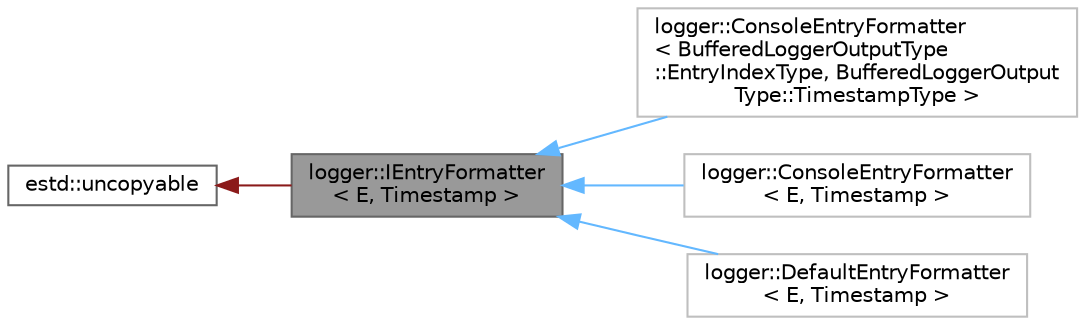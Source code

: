 digraph "logger::IEntryFormatter&lt; E, Timestamp &gt;"
{
 // LATEX_PDF_SIZE
  bgcolor="transparent";
  edge [fontname=Helvetica,fontsize=10,labelfontname=Helvetica,labelfontsize=10];
  node [fontname=Helvetica,fontsize=10,shape=box,height=0.2,width=0.4];
  rankdir="LR";
  Node1 [id="Node000001",label="logger::IEntryFormatter\l\< E, Timestamp \>",height=0.2,width=0.4,color="gray40", fillcolor="grey60", style="filled", fontcolor="black",tooltip=" "];
  Node2 -> Node1 [id="edge1_Node000001_Node000002",dir="back",color="firebrick4",style="solid",tooltip=" "];
  Node2 [id="Node000002",label="estd::uncopyable",height=0.2,width=0.4,color="gray40", fillcolor="white", style="filled",URL="$d2/d66/classestd_1_1uncopyable.html",tooltip=" "];
  Node1 -> Node3 [id="edge2_Node000001_Node000003",dir="back",color="steelblue1",style="solid",tooltip=" "];
  Node3 [id="Node000003",label="logger::ConsoleEntryFormatter\l\< BufferedLoggerOutputType\l::EntryIndexType, BufferedLoggerOutput\lType::TimestampType \>",height=0.2,width=0.4,color="grey75", fillcolor="white", style="filled",URL="$d5/d91/classlogger_1_1ConsoleEntryFormatter.html",tooltip=" "];
  Node1 -> Node4 [id="edge3_Node000001_Node000004",dir="back",color="steelblue1",style="solid",tooltip=" "];
  Node4 [id="Node000004",label="logger::ConsoleEntryFormatter\l\< E, Timestamp \>",height=0.2,width=0.4,color="grey75", fillcolor="white", style="filled",URL="$d5/d91/classlogger_1_1ConsoleEntryFormatter.html",tooltip=" "];
  Node1 -> Node5 [id="edge4_Node000001_Node000005",dir="back",color="steelblue1",style="solid",tooltip=" "];
  Node5 [id="Node000005",label="logger::DefaultEntryFormatter\l\< E, Timestamp \>",height=0.2,width=0.4,color="grey75", fillcolor="white", style="filled",URL="$dd/d3b/classlogger_1_1DefaultEntryFormatter.html",tooltip=" "];
}
